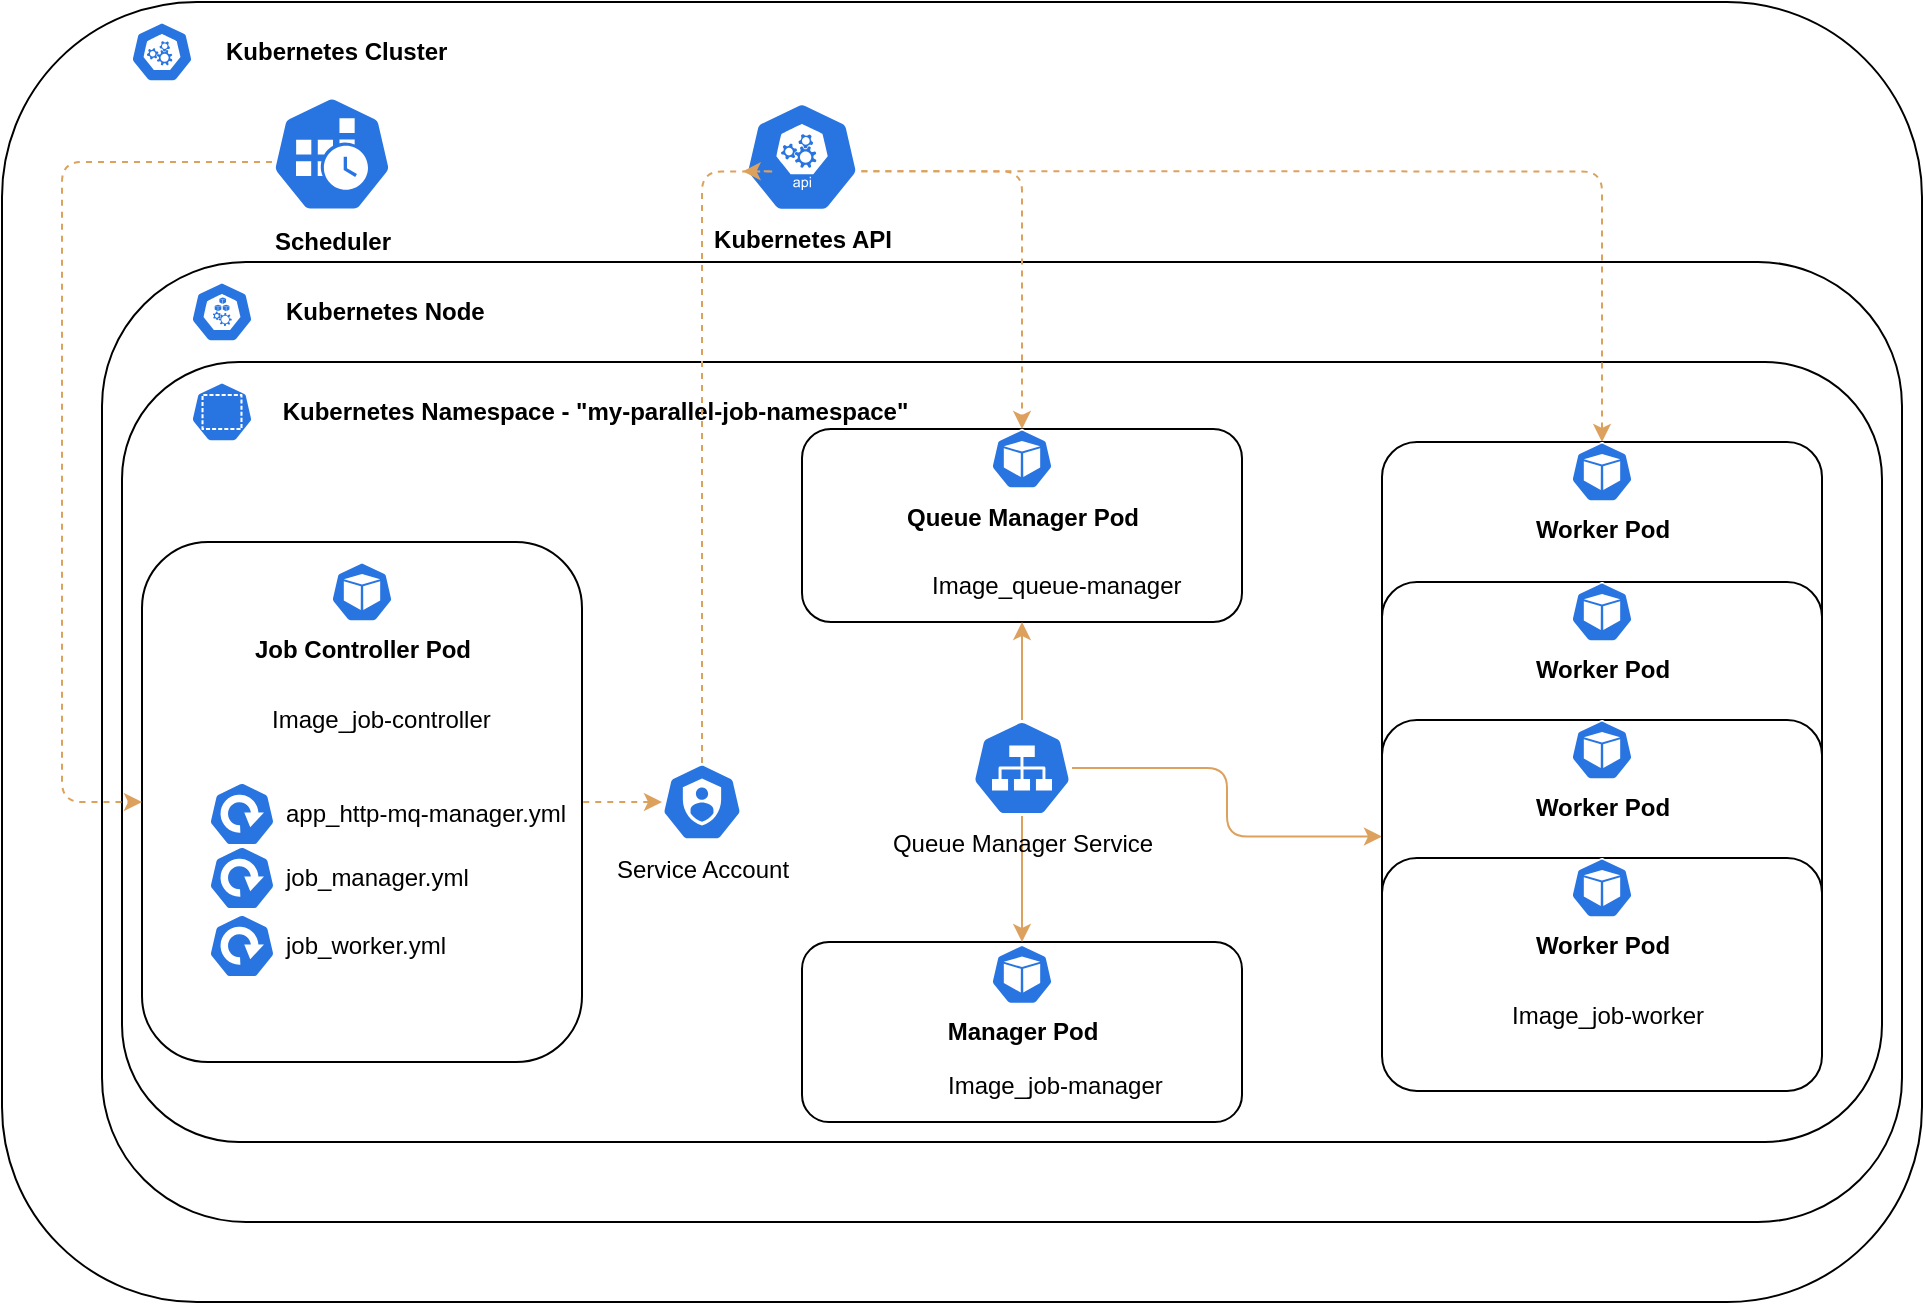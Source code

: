 <mxfile version="14.7.6" type="github">
  <diagram id="tJItVRqZhzQuj05DMi1-" name="Page-1">
    <mxGraphModel dx="1752" dy="1222" grid="1" gridSize="10" guides="1" tooltips="1" connect="1" arrows="1" fold="1" page="1" pageScale="1" pageWidth="1100" pageHeight="850" math="0" shadow="0">
      <root>
        <mxCell id="0" />
        <mxCell id="1" parent="0" />
        <mxCell id="mgkB3vXzsCQTFHVtWHYa-6" value="" style="rounded=1;whiteSpace=wrap;html=1;" parent="1" vertex="1">
          <mxGeometry x="80" y="40" width="960" height="650" as="geometry" />
        </mxCell>
        <mxCell id="mgkB3vXzsCQTFHVtWHYa-8" value="Scheduler" style="html=1;dashed=0;whitespace=wrap;fillColor=#2875E2;strokeColor=#ffffff;points=[[0.005,0.63,0],[0.1,0.2,0],[0.9,0.2,0],[0.5,0,0],[0.995,0.63,0],[0.72,0.99,0],[0.5,1,0],[0.28,0.99,0]];shape=mxgraph.kubernetes.icon;prIcon=cronjob;labelPosition=center;verticalLabelPosition=bottom;align=center;verticalAlign=top;fontStyle=1" parent="1" vertex="1">
          <mxGeometry x="215" y="86" width="60" height="60" as="geometry" />
        </mxCell>
        <mxCell id="mgkB3vXzsCQTFHVtWHYa-9" value="Kubernetes Cluster" style="html=1;dashed=0;whitespace=wrap;fillColor=#2875E2;strokeColor=#ffffff;points=[[0.005,0.63,0],[0.1,0.2,0],[0.9,0.2,0],[0.5,0,0],[0.995,0.63,0],[0.72,0.99,0],[0.5,1,0],[0.28,0.99,0]];shape=mxgraph.kubernetes.icon;prIcon=master;labelPosition=right;verticalLabelPosition=middle;align=left;verticalAlign=middle;fontStyle=1" parent="1" vertex="1">
          <mxGeometry x="130" y="50" width="60" height="30" as="geometry" />
        </mxCell>
        <mxCell id="mgkB3vXzsCQTFHVtWHYa-12" value="" style="rounded=1;whiteSpace=wrap;html=1;" parent="1" vertex="1">
          <mxGeometry x="130" y="170" width="900" height="480" as="geometry" />
        </mxCell>
        <mxCell id="mgkB3vXzsCQTFHVtWHYa-14" value="&amp;nbsp; &amp;nbsp;Kubernetes Node" style="html=1;dashed=0;whitespace=wrap;fillColor=#2875E2;strokeColor=#ffffff;points=[[0.005,0.63,0],[0.1,0.2,0],[0.9,0.2,0],[0.5,0,0],[0.995,0.63,0],[0.72,0.99,0],[0.5,1,0],[0.28,0.99,0]];shape=mxgraph.kubernetes.icon;prIcon=node;verticalAlign=middle;labelPosition=right;verticalLabelPosition=middle;align=left;fontStyle=1" parent="1" vertex="1">
          <mxGeometry x="170" y="180" width="40" height="30" as="geometry" />
        </mxCell>
        <mxCell id="mgkB3vXzsCQTFHVtWHYa-15" value="" style="rounded=1;whiteSpace=wrap;html=1;verticalAlign=middle;" parent="1" vertex="1">
          <mxGeometry x="140" y="220" width="880" height="390" as="geometry" />
        </mxCell>
        <mxCell id="mgkB3vXzsCQTFHVtWHYa-16" value="&amp;nbsp;Kubernetes Namespace - &quot;my-parallel-job-namespace&quot;" style="html=1;dashed=0;whitespace=wrap;fillColor=#2875E2;strokeColor=#ffffff;points=[[0.005,0.63,0],[0.1,0.2,0],[0.9,0.2,0],[0.5,0,0],[0.995,0.63,0],[0.72,0.99,0],[0.5,1,0],[0.28,0.99,0]];shape=mxgraph.kubernetes.icon;prIcon=ns;verticalAlign=middle;labelPosition=right;verticalLabelPosition=middle;align=left;fontStyle=1" parent="1" vertex="1">
          <mxGeometry x="165" y="230" width="50" height="30" as="geometry" />
        </mxCell>
        <mxCell id="mgkB3vXzsCQTFHVtWHYa-17" value="" style="rounded=1;whiteSpace=wrap;html=1;verticalAlign=middle;" parent="1" vertex="1">
          <mxGeometry x="150" y="310" width="220" height="260" as="geometry" />
        </mxCell>
        <mxCell id="mgkB3vXzsCQTFHVtWHYa-18" value="Job Controller Pod" style="html=1;dashed=0;whitespace=wrap;fillColor=#2875E2;strokeColor=#ffffff;points=[[0.005,0.63,0],[0.1,0.2,0],[0.9,0.2,0],[0.5,0,0],[0.995,0.63,0],[0.72,0.99,0],[0.5,1,0],[0.28,0.99,0]];shape=mxgraph.kubernetes.icon;prIcon=pod;verticalAlign=top;labelPosition=center;verticalLabelPosition=bottom;align=center;fontStyle=1" parent="1" vertex="1">
          <mxGeometry x="240" y="320" width="40" height="30" as="geometry" />
        </mxCell>
        <mxCell id="mgkB3vXzsCQTFHVtWHYa-27" value="app_http-mq-manager.yml" style="html=1;dashed=0;whitespace=wrap;fillColor=#2875E2;strokeColor=#ffffff;points=[[0.005,0.63,0],[0.1,0.2,0],[0.9,0.2,0],[0.5,0,0],[0.995,0.63,0],[0.72,0.99,0],[0.5,1,0],[0.28,0.99,0]];shape=mxgraph.kubernetes.icon;prIcon=deploy;rounded=0;sketch=0;labelPosition=right;verticalLabelPosition=middle;align=left;verticalAlign=middle;" parent="1" vertex="1">
          <mxGeometry x="180" y="430" width="40" height="32" as="geometry" />
        </mxCell>
        <mxCell id="mgkB3vXzsCQTFHVtWHYa-28" value="job_manager.yml" style="html=1;dashed=0;whitespace=wrap;fillColor=#2875E2;strokeColor=#ffffff;points=[[0.005,0.63,0],[0.1,0.2,0],[0.9,0.2,0],[0.5,0,0],[0.995,0.63,0],[0.72,0.99,0],[0.5,1,0],[0.28,0.99,0]];shape=mxgraph.kubernetes.icon;prIcon=deploy;rounded=0;sketch=0;labelPosition=right;verticalLabelPosition=middle;align=left;verticalAlign=middle;" parent="1" vertex="1">
          <mxGeometry x="180" y="462" width="40" height="32" as="geometry" />
        </mxCell>
        <mxCell id="mgkB3vXzsCQTFHVtWHYa-30" value="job_worker.yml" style="html=1;dashed=0;whitespace=wrap;fillColor=#2875E2;strokeColor=#ffffff;points=[[0.005,0.63,0],[0.1,0.2,0],[0.9,0.2,0],[0.5,0,0],[0.995,0.63,0],[0.72,0.99,0],[0.5,1,0],[0.28,0.99,0]];shape=mxgraph.kubernetes.icon;prIcon=deploy;rounded=0;sketch=0;labelPosition=right;verticalLabelPosition=middle;align=left;verticalAlign=middle;" parent="1" vertex="1">
          <mxGeometry x="180" y="496" width="40" height="32" as="geometry" />
        </mxCell>
        <mxCell id="Kuz7w4yUgBVaoaCUK4ov-1" value="Image_job-controller" style="shape=image;html=1;verticalAlign=middle;verticalLabelPosition=middle;labelBackgroundColor=#ffffff;imageAspect=0;aspect=fixed;image=https://cdn3.iconfinder.com/data/icons/social-media-2169/24/social_media_social_media_logo_docker-128.png;rounded=0;sketch=0;fontColor=#000000;strokeColor=#DDA15E;fillColor=#BC6C25;labelPosition=right;align=left;" vertex="1" parent="1">
          <mxGeometry x="170" y="377" width="43" height="43" as="geometry" />
        </mxCell>
        <mxCell id="Kuz7w4yUgBVaoaCUK4ov-2" value="" style="rounded=1;whiteSpace=wrap;html=1;verticalAlign=middle;" vertex="1" parent="1">
          <mxGeometry x="480" y="253.5" width="220" height="96.5" as="geometry" />
        </mxCell>
        <mxCell id="Kuz7w4yUgBVaoaCUK4ov-3" value="Image_queue-manager" style="shape=image;html=1;verticalAlign=middle;verticalLabelPosition=middle;labelBackgroundColor=#ffffff;imageAspect=0;aspect=fixed;image=https://cdn3.iconfinder.com/data/icons/social-media-2169/24/social_media_social_media_logo_docker-128.png;rounded=0;sketch=0;fontColor=#000000;strokeColor=#DDA15E;fillColor=#BC6C25;labelPosition=right;align=left;" vertex="1" parent="1">
          <mxGeometry x="500" y="310.5" width="43" height="43" as="geometry" />
        </mxCell>
        <mxCell id="Kuz7w4yUgBVaoaCUK4ov-4" value="Queue Manager Pod" style="html=1;dashed=0;whitespace=wrap;fillColor=#2875E2;strokeColor=#ffffff;points=[[0.005,0.63,0],[0.1,0.2,0],[0.9,0.2,0],[0.5,0,0],[0.995,0.63,0],[0.72,0.99,0],[0.5,1,0],[0.28,0.99,0]];shape=mxgraph.kubernetes.icon;prIcon=pod;verticalAlign=top;labelPosition=center;verticalLabelPosition=bottom;align=center;fontStyle=1" vertex="1" parent="1">
          <mxGeometry x="570" y="253.5" width="40" height="30" as="geometry" />
        </mxCell>
        <mxCell id="Kuz7w4yUgBVaoaCUK4ov-10" value="" style="rounded=1;whiteSpace=wrap;html=1;verticalAlign=middle;" vertex="1" parent="1">
          <mxGeometry x="480" y="510" width="220" height="90" as="geometry" />
        </mxCell>
        <mxCell id="Kuz7w4yUgBVaoaCUK4ov-11" value="Image_job-manager" style="shape=image;html=1;verticalAlign=middle;verticalLabelPosition=middle;labelBackgroundColor=#ffffff;imageAspect=0;aspect=fixed;image=https://cdn3.iconfinder.com/data/icons/social-media-2169/24/social_media_social_media_logo_docker-128.png;rounded=0;sketch=0;fontColor=#000000;strokeColor=#DDA15E;fillColor=#BC6C25;labelPosition=right;align=left;" vertex="1" parent="1">
          <mxGeometry x="508" y="560" width="43" height="43" as="geometry" />
        </mxCell>
        <mxCell id="Kuz7w4yUgBVaoaCUK4ov-12" value="Manager Pod" style="html=1;dashed=0;whitespace=wrap;fillColor=#2875E2;strokeColor=#ffffff;points=[[0.005,0.63,0],[0.1,0.2,0],[0.9,0.2,0],[0.5,0,0],[0.995,0.63,0],[0.72,0.99,0],[0.5,1,0],[0.28,0.99,0]];shape=mxgraph.kubernetes.icon;prIcon=pod;verticalAlign=top;labelPosition=center;verticalLabelPosition=bottom;align=center;fontStyle=1" vertex="1" parent="1">
          <mxGeometry x="570" y="511.25" width="40" height="30" as="geometry" />
        </mxCell>
        <mxCell id="Kuz7w4yUgBVaoaCUK4ov-59" style="edgeStyle=orthogonalEdgeStyle;curved=0;rounded=1;sketch=0;orthogonalLoop=1;jettySize=auto;html=1;entryX=0.5;entryY=0;entryDx=0;entryDy=0;dashed=1;fontColor=#000000;startArrow=none;startFill=0;endArrow=classic;endFill=1;strokeColor=#DDA15E;fillColor=#BC6C25;exitX=0.995;exitY=0.63;exitDx=0;exitDy=0;exitPerimeter=0;" edge="1" parent="1" source="Kuz7w4yUgBVaoaCUK4ov-25" target="Kuz7w4yUgBVaoaCUK4ov-2">
          <mxGeometry relative="1" as="geometry" />
        </mxCell>
        <mxCell id="Kuz7w4yUgBVaoaCUK4ov-60" style="edgeStyle=orthogonalEdgeStyle;curved=0;rounded=1;sketch=0;orthogonalLoop=1;jettySize=auto;html=1;entryX=0.5;entryY=0;entryDx=0;entryDy=0;dashed=1;fontColor=#000000;startArrow=none;startFill=0;endArrow=classic;endFill=1;strokeColor=#DDA15E;fillColor=#BC6C25;exitX=0.995;exitY=0.63;exitDx=0;exitDy=0;exitPerimeter=0;" edge="1" parent="1" source="Kuz7w4yUgBVaoaCUK4ov-25" target="Kuz7w4yUgBVaoaCUK4ov-34">
          <mxGeometry relative="1" as="geometry" />
        </mxCell>
        <mxCell id="Kuz7w4yUgBVaoaCUK4ov-25" value="Kubernetes API" style="html=1;dashed=0;whitespace=wrap;fillColor=#2875E2;strokeColor=#ffffff;points=[[0.005,0.63,0],[0.1,0.2,0],[0.9,0.2,0],[0.5,0,0],[0.995,0.63,0],[0.72,0.99,0],[0.5,1,0],[0.28,0.99,0]];shape=mxgraph.kubernetes.icon;prIcon=api;rounded=0;sketch=0;fontColor=#000000;labelPosition=center;verticalLabelPosition=bottom;align=center;verticalAlign=top;fontStyle=1" vertex="1" parent="1">
          <mxGeometry x="450" y="90" width="60" height="55" as="geometry" />
        </mxCell>
        <mxCell id="Kuz7w4yUgBVaoaCUK4ov-53" style="edgeStyle=orthogonalEdgeStyle;curved=0;rounded=1;sketch=0;orthogonalLoop=1;jettySize=auto;html=1;fontColor=#000000;strokeColor=#DDA15E;fillColor=#BC6C25;entryX=0.005;entryY=0.63;entryDx=0;entryDy=0;exitX=0.5;exitY=0;exitDx=0;exitDy=0;exitPerimeter=0;dashed=1;entryPerimeter=0;" edge="1" parent="1" source="Kuz7w4yUgBVaoaCUK4ov-26" target="Kuz7w4yUgBVaoaCUK4ov-25">
          <mxGeometry relative="1" as="geometry" />
        </mxCell>
        <mxCell id="Kuz7w4yUgBVaoaCUK4ov-55" style="edgeStyle=orthogonalEdgeStyle;curved=0;rounded=1;sketch=0;orthogonalLoop=1;jettySize=auto;html=1;entryX=1;entryY=0.5;entryDx=0;entryDy=0;fontColor=#000000;strokeColor=#DDA15E;fillColor=#BC6C25;endArrow=none;endFill=0;startArrow=classic;startFill=1;dashed=1;" edge="1" parent="1" source="Kuz7w4yUgBVaoaCUK4ov-26" target="mgkB3vXzsCQTFHVtWHYa-17">
          <mxGeometry relative="1" as="geometry" />
        </mxCell>
        <mxCell id="Kuz7w4yUgBVaoaCUK4ov-26" value="Service Account" style="html=1;dashed=0;whitespace=wrap;fillColor=#2875E2;strokeColor=#ffffff;points=[[0.005,0.63,0],[0.1,0.2,0],[0.9,0.2,0],[0.5,0,0],[0.995,0.63,0],[0.72,0.99,0],[0.5,1,0],[0.28,0.99,0]];shape=mxgraph.kubernetes.icon;prIcon=sa;rounded=0;sketch=0;fontColor=#000000;labelPosition=center;verticalLabelPosition=bottom;align=center;verticalAlign=top;" vertex="1" parent="1">
          <mxGeometry x="410" y="420.5" width="40" height="39" as="geometry" />
        </mxCell>
        <mxCell id="Kuz7w4yUgBVaoaCUK4ov-48" style="edgeStyle=orthogonalEdgeStyle;curved=0;rounded=1;sketch=0;orthogonalLoop=1;jettySize=auto;html=1;fontColor=#000000;strokeColor=#DDA15E;fillColor=#BC6C25;" edge="1" parent="1" source="Kuz7w4yUgBVaoaCUK4ov-27" target="Kuz7w4yUgBVaoaCUK4ov-2">
          <mxGeometry relative="1" as="geometry" />
        </mxCell>
        <mxCell id="Kuz7w4yUgBVaoaCUK4ov-49" style="edgeStyle=orthogonalEdgeStyle;curved=0;rounded=1;sketch=0;orthogonalLoop=1;jettySize=auto;html=1;entryX=0.5;entryY=0;entryDx=0;entryDy=0;fontColor=#000000;strokeColor=#DDA15E;fillColor=#BC6C25;" edge="1" parent="1" source="Kuz7w4yUgBVaoaCUK4ov-27" target="Kuz7w4yUgBVaoaCUK4ov-10">
          <mxGeometry relative="1" as="geometry" />
        </mxCell>
        <mxCell id="Kuz7w4yUgBVaoaCUK4ov-51" style="edgeStyle=orthogonalEdgeStyle;curved=0;rounded=1;sketch=0;orthogonalLoop=1;jettySize=auto;html=1;fontColor=#000000;strokeColor=#DDA15E;fillColor=#BC6C25;" edge="1" parent="1" source="Kuz7w4yUgBVaoaCUK4ov-27" target="Kuz7w4yUgBVaoaCUK4ov-40">
          <mxGeometry relative="1" as="geometry" />
        </mxCell>
        <mxCell id="Kuz7w4yUgBVaoaCUK4ov-27" value="Queue Manager Service" style="html=1;dashed=0;whitespace=wrap;fillColor=#2875E2;strokeColor=#ffffff;points=[[0.005,0.63,0],[0.1,0.2,0],[0.9,0.2,0],[0.5,0,0],[0.995,0.63,0],[0.72,0.99,0],[0.5,1,0],[0.28,0.99,0]];shape=mxgraph.kubernetes.icon;prIcon=svc;rounded=0;sketch=0;fontColor=#000000;labelPosition=center;verticalLabelPosition=bottom;align=center;verticalAlign=top;" vertex="1" parent="1">
          <mxGeometry x="565" y="399" width="50" height="48" as="geometry" />
        </mxCell>
        <mxCell id="Kuz7w4yUgBVaoaCUK4ov-34" value="" style="rounded=1;whiteSpace=wrap;html=1;verticalAlign=middle;" vertex="1" parent="1">
          <mxGeometry x="770" y="260" width="220" height="116.5" as="geometry" />
        </mxCell>
        <mxCell id="Kuz7w4yUgBVaoaCUK4ov-35" value="Image_job-worker" style="shape=image;html=1;verticalAlign=middle;verticalLabelPosition=middle;labelBackgroundColor=#ffffff;imageAspect=0;aspect=fixed;image=https://cdn3.iconfinder.com/data/icons/social-media-2169/24/social_media_social_media_logo_docker-128.png;rounded=0;sketch=0;fontColor=#000000;strokeColor=#DDA15E;fillColor=#BC6C25;labelPosition=right;align=left;" vertex="1" parent="1">
          <mxGeometry x="790" y="317" width="43" height="43" as="geometry" />
        </mxCell>
        <mxCell id="Kuz7w4yUgBVaoaCUK4ov-36" value="Worker Pod" style="html=1;dashed=0;whitespace=wrap;fillColor=#2875E2;strokeColor=#ffffff;points=[[0.005,0.63,0],[0.1,0.2,0],[0.9,0.2,0],[0.5,0,0],[0.995,0.63,0],[0.72,0.99,0],[0.5,1,0],[0.28,0.99,0]];shape=mxgraph.kubernetes.icon;prIcon=pod;verticalAlign=top;labelPosition=center;verticalLabelPosition=bottom;align=center;fontStyle=1" vertex="1" parent="1">
          <mxGeometry x="860" y="260" width="40" height="30" as="geometry" />
        </mxCell>
        <mxCell id="Kuz7w4yUgBVaoaCUK4ov-37" value="" style="rounded=1;whiteSpace=wrap;html=1;verticalAlign=middle;" vertex="1" parent="1">
          <mxGeometry x="770" y="330" width="220" height="116.5" as="geometry" />
        </mxCell>
        <mxCell id="Kuz7w4yUgBVaoaCUK4ov-38" value="Image_job-worker" style="shape=image;html=1;verticalAlign=middle;verticalLabelPosition=middle;labelBackgroundColor=#ffffff;imageAspect=0;aspect=fixed;image=https://cdn3.iconfinder.com/data/icons/social-media-2169/24/social_media_social_media_logo_docker-128.png;rounded=0;sketch=0;fontColor=#000000;strokeColor=#DDA15E;fillColor=#BC6C25;labelPosition=right;align=left;" vertex="1" parent="1">
          <mxGeometry x="790" y="387" width="43" height="43" as="geometry" />
        </mxCell>
        <mxCell id="Kuz7w4yUgBVaoaCUK4ov-39" value="Worker Pod" style="html=1;dashed=0;whitespace=wrap;fillColor=#2875E2;strokeColor=#ffffff;points=[[0.005,0.63,0],[0.1,0.2,0],[0.9,0.2,0],[0.5,0,0],[0.995,0.63,0],[0.72,0.99,0],[0.5,1,0],[0.28,0.99,0]];shape=mxgraph.kubernetes.icon;prIcon=pod;verticalAlign=top;labelPosition=center;verticalLabelPosition=bottom;align=center;fontStyle=1" vertex="1" parent="1">
          <mxGeometry x="860" y="330" width="40" height="30" as="geometry" />
        </mxCell>
        <mxCell id="Kuz7w4yUgBVaoaCUK4ov-40" value="" style="rounded=1;whiteSpace=wrap;html=1;verticalAlign=middle;" vertex="1" parent="1">
          <mxGeometry x="770" y="399" width="220" height="116.5" as="geometry" />
        </mxCell>
        <mxCell id="Kuz7w4yUgBVaoaCUK4ov-41" value="Image_job-worker" style="shape=image;html=1;verticalAlign=middle;verticalLabelPosition=middle;labelBackgroundColor=#ffffff;imageAspect=0;aspect=fixed;image=https://cdn3.iconfinder.com/data/icons/social-media-2169/24/social_media_social_media_logo_docker-128.png;rounded=0;sketch=0;fontColor=#000000;strokeColor=#DDA15E;fillColor=#BC6C25;labelPosition=right;align=left;" vertex="1" parent="1">
          <mxGeometry x="790" y="456" width="43" height="43" as="geometry" />
        </mxCell>
        <mxCell id="Kuz7w4yUgBVaoaCUK4ov-42" value="Worker Pod" style="html=1;dashed=0;whitespace=wrap;fillColor=#2875E2;strokeColor=#ffffff;points=[[0.005,0.63,0],[0.1,0.2,0],[0.9,0.2,0],[0.5,0,0],[0.995,0.63,0],[0.72,0.99,0],[0.5,1,0],[0.28,0.99,0]];shape=mxgraph.kubernetes.icon;prIcon=pod;verticalAlign=top;labelPosition=center;verticalLabelPosition=bottom;align=center;fontStyle=1" vertex="1" parent="1">
          <mxGeometry x="860" y="399" width="40" height="30" as="geometry" />
        </mxCell>
        <mxCell id="Kuz7w4yUgBVaoaCUK4ov-43" value="" style="rounded=1;whiteSpace=wrap;html=1;verticalAlign=middle;" vertex="1" parent="1">
          <mxGeometry x="770" y="468" width="220" height="116.5" as="geometry" />
        </mxCell>
        <mxCell id="Kuz7w4yUgBVaoaCUK4ov-44" value="Image_job-worker" style="shape=image;html=1;verticalAlign=middle;verticalLabelPosition=middle;labelBackgroundColor=#ffffff;imageAspect=0;aspect=fixed;image=https://cdn3.iconfinder.com/data/icons/social-media-2169/24/social_media_social_media_logo_docker-128.png;rounded=0;sketch=0;fontColor=#000000;strokeColor=#DDA15E;fillColor=#BC6C25;labelPosition=right;align=left;" vertex="1" parent="1">
          <mxGeometry x="790" y="525" width="43" height="43" as="geometry" />
        </mxCell>
        <mxCell id="Kuz7w4yUgBVaoaCUK4ov-45" value="Worker Pod" style="html=1;dashed=0;whitespace=wrap;fillColor=#2875E2;strokeColor=#ffffff;points=[[0.005,0.63,0],[0.1,0.2,0],[0.9,0.2,0],[0.5,0,0],[0.995,0.63,0],[0.72,0.99,0],[0.5,1,0],[0.28,0.99,0]];shape=mxgraph.kubernetes.icon;prIcon=pod;verticalAlign=top;labelPosition=center;verticalLabelPosition=bottom;align=center;fontStyle=1" vertex="1" parent="1">
          <mxGeometry x="860" y="468" width="40" height="30" as="geometry" />
        </mxCell>
        <mxCell id="Kuz7w4yUgBVaoaCUK4ov-57" style="edgeStyle=orthogonalEdgeStyle;curved=0;rounded=1;sketch=0;orthogonalLoop=1;jettySize=auto;html=1;entryX=0;entryY=0.5;entryDx=0;entryDy=0;dashed=1;fontColor=#000000;startArrow=none;startFill=0;endArrow=classic;endFill=1;strokeColor=#DDA15E;fillColor=#BC6C25;" edge="1" parent="1" source="mgkB3vXzsCQTFHVtWHYa-8" target="mgkB3vXzsCQTFHVtWHYa-17">
          <mxGeometry relative="1" as="geometry">
            <Array as="points">
              <mxPoint x="110" y="120" />
              <mxPoint x="110" y="440" />
            </Array>
          </mxGeometry>
        </mxCell>
      </root>
    </mxGraphModel>
  </diagram>
</mxfile>
